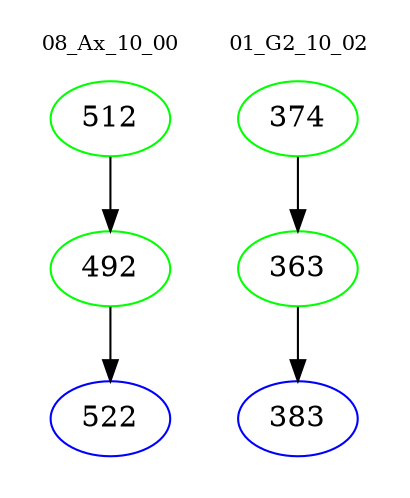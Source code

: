 digraph{
subgraph cluster_0 {
color = white
label = "08_Ax_10_00";
fontsize=10;
T0_512 [label="512", color="green"]
T0_512 -> T0_492 [color="black"]
T0_492 [label="492", color="green"]
T0_492 -> T0_522 [color="black"]
T0_522 [label="522", color="blue"]
}
subgraph cluster_1 {
color = white
label = "01_G2_10_02";
fontsize=10;
T1_374 [label="374", color="green"]
T1_374 -> T1_363 [color="black"]
T1_363 [label="363", color="green"]
T1_363 -> T1_383 [color="black"]
T1_383 [label="383", color="blue"]
}
}
